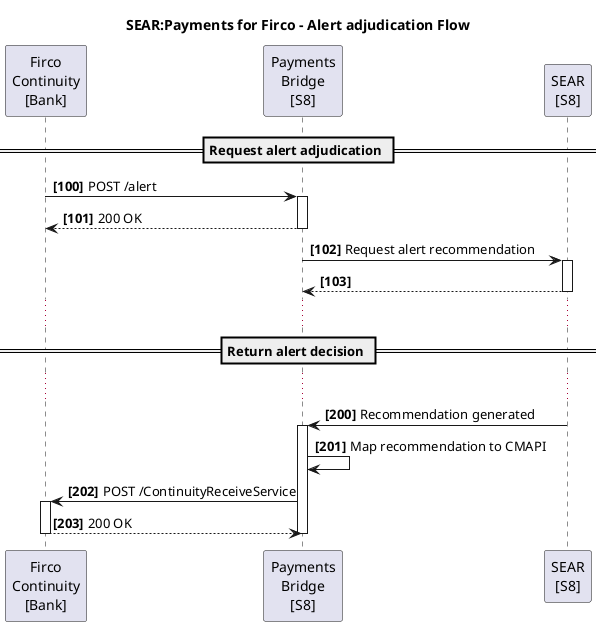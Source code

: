 @startuml
participant "Firco\nContinuity\n[Bank]" as SVB
participant "Payments\nBridge\n[S8]" as Bridge
participant "SEAR\n[S8]" as SEAR

title SEAR:Payments for Firco - Alert adjudication Flow

autonumber 100 "<b>[000]"

== Request alert adjudication ==

SVB -> Bridge ++: POST /alert
return 200 OK

Bridge -> SEAR ++: Request alert recommendation
return

...

autonumber 200 "<b>[000]"

== Return alert decision ==

...

SEAR -> Bridge ++: Recommendation generated
Bridge -> Bridge : Map recommendation to CMAPI
Bridge -> SVB ++: POST /ContinuityReceiveService
return 200 OK

deactivate Bridge

@enduml
